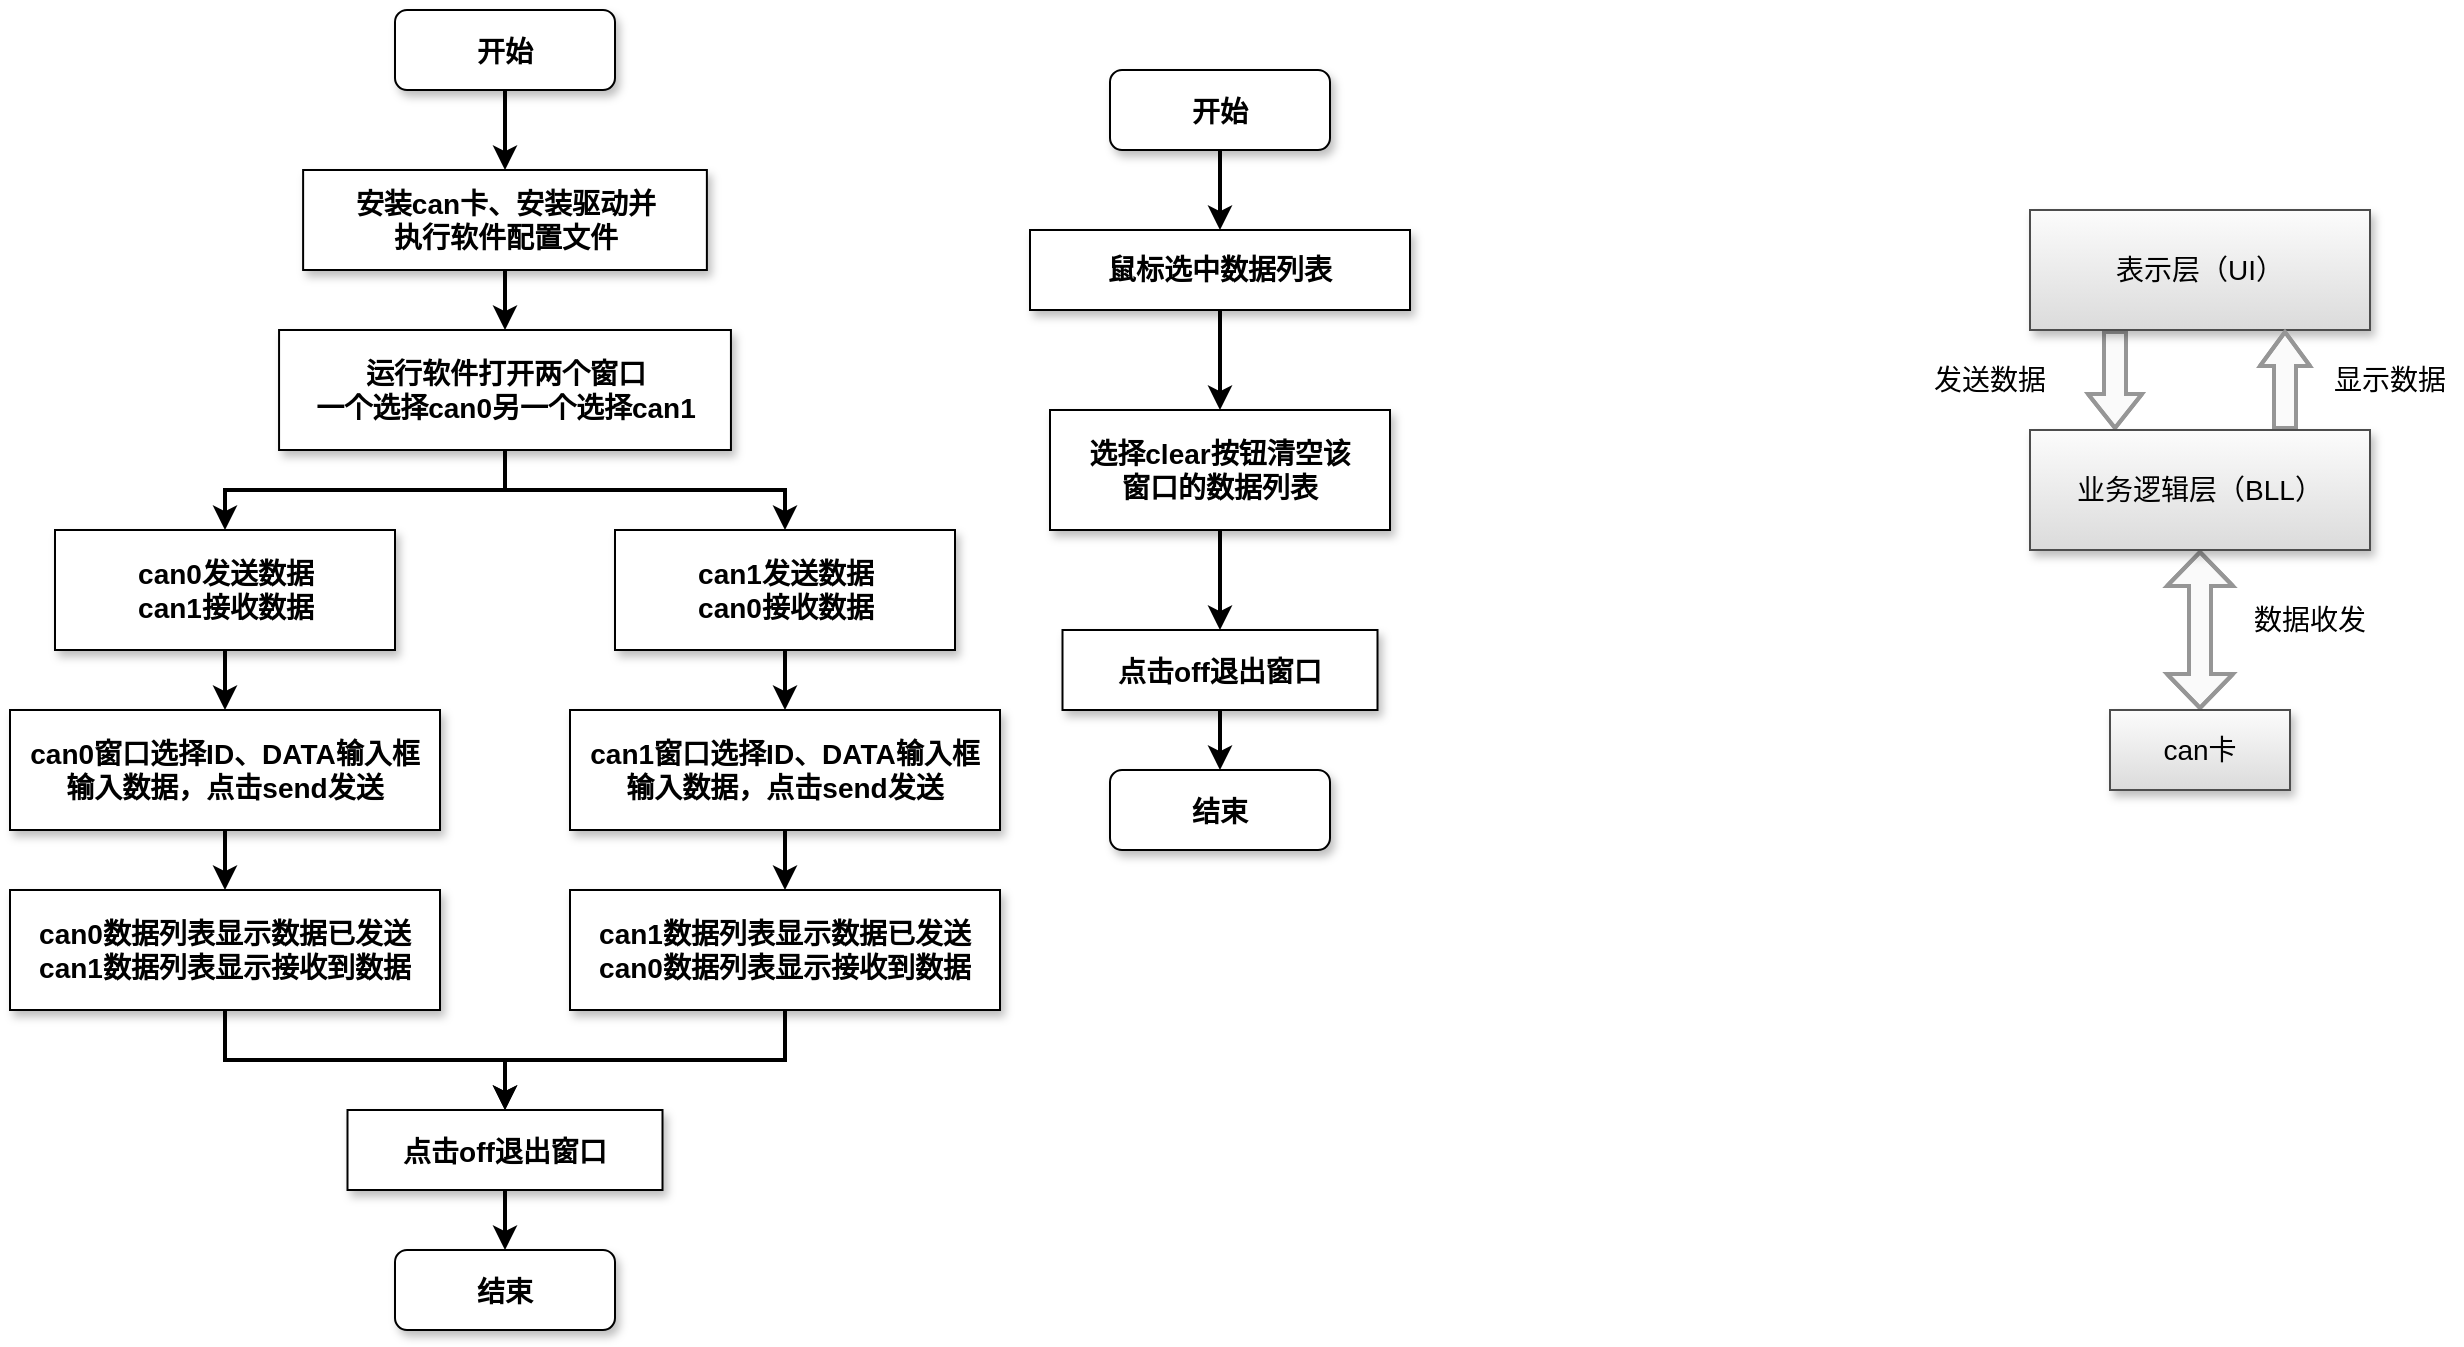<mxfile version="15.8.3" type="github">
  <diagram name="Page-1" id="97916047-d0de-89f5-080d-49f4d83e522f">
    <mxGraphModel dx="1422" dy="784" grid="1" gridSize="10" guides="1" tooltips="1" connect="1" arrows="1" fold="1" page="1" pageScale="1.5" pageWidth="1169" pageHeight="827" background="none" math="0" shadow="0">
      <root>
        <mxCell id="0" />
        <mxCell id="1" parent="0" />
        <mxCell id="9yprz6wRxJ_ttCHADu7k-56" style="edgeStyle=elbowEdgeStyle;rounded=0;orthogonalLoop=1;jettySize=auto;html=1;exitX=0.5;exitY=1;exitDx=0;exitDy=0;entryX=0.5;entryY=0;entryDx=0;entryDy=0;fontSize=14;elbow=vertical;strokeWidth=2;" edge="1" parent="1" source="7" target="9yprz6wRxJ_ttCHADu7k-55">
          <mxGeometry relative="1" as="geometry" />
        </mxCell>
        <mxCell id="7" value="开始" style="rounded=1;shadow=1;fontStyle=1;fontSize=14;" parent="1" vertex="1">
          <mxGeometry x="222.5" y="50" width="110" height="40" as="geometry" />
        </mxCell>
        <mxCell id="9yprz6wRxJ_ttCHADu7k-58" style="edgeStyle=elbowEdgeStyle;rounded=0;orthogonalLoop=1;jettySize=auto;elbow=vertical;html=1;exitX=0.5;exitY=1;exitDx=0;exitDy=0;entryX=0.5;entryY=0;entryDx=0;entryDy=0;fontSize=14;strokeWidth=2;" edge="1" parent="1" source="9yprz6wRxJ_ttCHADu7k-55" target="9yprz6wRxJ_ttCHADu7k-57">
          <mxGeometry relative="1" as="geometry" />
        </mxCell>
        <mxCell id="9yprz6wRxJ_ttCHADu7k-55" value="&lt;font style=&quot;font-size: 14px&quot;&gt;&lt;b&gt;安装can卡、安装驱动并&lt;br&gt;执行软件配置文件&lt;/b&gt;&lt;/font&gt;" style="rounded=0;whiteSpace=wrap;html=1;shadow=1;" vertex="1" parent="1">
          <mxGeometry x="176.56" y="130" width="201.88" height="50" as="geometry" />
        </mxCell>
        <mxCell id="9yprz6wRxJ_ttCHADu7k-62" style="edgeStyle=elbowEdgeStyle;rounded=0;orthogonalLoop=1;jettySize=auto;elbow=vertical;html=1;exitX=0.5;exitY=1;exitDx=0;exitDy=0;entryX=0.5;entryY=0;entryDx=0;entryDy=0;fontSize=14;strokeWidth=2;" edge="1" parent="1" source="9yprz6wRxJ_ttCHADu7k-57" target="9yprz6wRxJ_ttCHADu7k-59">
          <mxGeometry relative="1" as="geometry" />
        </mxCell>
        <mxCell id="9yprz6wRxJ_ttCHADu7k-63" style="edgeStyle=elbowEdgeStyle;rounded=0;orthogonalLoop=1;jettySize=auto;elbow=vertical;html=1;exitX=0.5;exitY=1;exitDx=0;exitDy=0;fontSize=14;strokeWidth=2;" edge="1" parent="1" source="9yprz6wRxJ_ttCHADu7k-57" target="9yprz6wRxJ_ttCHADu7k-61">
          <mxGeometry relative="1" as="geometry" />
        </mxCell>
        <mxCell id="9yprz6wRxJ_ttCHADu7k-57" value="&lt;span style=&quot;font-size: 14px&quot;&gt;&lt;b&gt;运行软件打开两个窗口&lt;br&gt;一个选择can0另一个选择can1&lt;/b&gt;&lt;/span&gt;" style="rounded=0;whiteSpace=wrap;html=1;shadow=1;" vertex="1" parent="1">
          <mxGeometry x="164.53" y="210" width="225.94" height="60" as="geometry" />
        </mxCell>
        <mxCell id="9yprz6wRxJ_ttCHADu7k-66" style="edgeStyle=elbowEdgeStyle;rounded=0;orthogonalLoop=1;jettySize=auto;elbow=vertical;html=1;exitX=0.5;exitY=1;exitDx=0;exitDy=0;entryX=0.5;entryY=0;entryDx=0;entryDy=0;fontSize=14;strokeWidth=2;" edge="1" parent="1" source="9yprz6wRxJ_ttCHADu7k-59" target="9yprz6wRxJ_ttCHADu7k-64">
          <mxGeometry relative="1" as="geometry" />
        </mxCell>
        <mxCell id="9yprz6wRxJ_ttCHADu7k-59" value="&lt;span style=&quot;font-size: 14px&quot;&gt;&lt;b&gt;can0发送数据&lt;br&gt;can1接收数据&lt;/b&gt;&lt;/span&gt;" style="rounded=0;whiteSpace=wrap;html=1;shadow=1;" vertex="1" parent="1">
          <mxGeometry x="52.5" y="310" width="170" height="60" as="geometry" />
        </mxCell>
        <mxCell id="9yprz6wRxJ_ttCHADu7k-67" style="edgeStyle=elbowEdgeStyle;rounded=0;orthogonalLoop=1;jettySize=auto;elbow=vertical;html=1;exitX=0.5;exitY=1;exitDx=0;exitDy=0;entryX=0.5;entryY=0;entryDx=0;entryDy=0;fontSize=14;strokeWidth=2;" edge="1" parent="1" source="9yprz6wRxJ_ttCHADu7k-61" target="9yprz6wRxJ_ttCHADu7k-65">
          <mxGeometry relative="1" as="geometry" />
        </mxCell>
        <mxCell id="9yprz6wRxJ_ttCHADu7k-61" value="&lt;span style=&quot;font-size: 14px&quot;&gt;&lt;b&gt;can1发送数据&lt;br&gt;can0接收数据&lt;/b&gt;&lt;/span&gt;" style="rounded=0;whiteSpace=wrap;html=1;shadow=1;" vertex="1" parent="1">
          <mxGeometry x="332.5" y="310" width="170" height="60" as="geometry" />
        </mxCell>
        <mxCell id="9yprz6wRxJ_ttCHADu7k-70" style="edgeStyle=elbowEdgeStyle;rounded=0;orthogonalLoop=1;jettySize=auto;elbow=vertical;html=1;exitX=0.5;exitY=1;exitDx=0;exitDy=0;entryX=0.5;entryY=0;entryDx=0;entryDy=0;fontSize=14;strokeWidth=2;" edge="1" parent="1" source="9yprz6wRxJ_ttCHADu7k-64" target="9yprz6wRxJ_ttCHADu7k-68">
          <mxGeometry relative="1" as="geometry" />
        </mxCell>
        <mxCell id="9yprz6wRxJ_ttCHADu7k-64" value="&lt;span style=&quot;font-size: 14px&quot;&gt;&lt;b&gt;can0窗口选择ID、DATA输入框&lt;br&gt;输入数据，点击send发送&lt;/b&gt;&lt;/span&gt;" style="rounded=0;whiteSpace=wrap;html=1;shadow=1;" vertex="1" parent="1">
          <mxGeometry x="30" y="400" width="215" height="60" as="geometry" />
        </mxCell>
        <mxCell id="9yprz6wRxJ_ttCHADu7k-71" style="edgeStyle=elbowEdgeStyle;rounded=0;orthogonalLoop=1;jettySize=auto;elbow=vertical;html=1;exitX=0.5;exitY=1;exitDx=0;exitDy=0;entryX=0.5;entryY=0;entryDx=0;entryDy=0;fontSize=14;strokeWidth=2;" edge="1" parent="1" source="9yprz6wRxJ_ttCHADu7k-65" target="9yprz6wRxJ_ttCHADu7k-69">
          <mxGeometry relative="1" as="geometry" />
        </mxCell>
        <mxCell id="9yprz6wRxJ_ttCHADu7k-65" value="&lt;span style=&quot;font-size: 14px&quot;&gt;&lt;b&gt;can1窗口选择ID、DATA输入框&lt;br&gt;输入数据，点击send发送&lt;/b&gt;&lt;/span&gt;" style="rounded=0;whiteSpace=wrap;html=1;shadow=1;" vertex="1" parent="1">
          <mxGeometry x="310" y="400" width="215" height="60" as="geometry" />
        </mxCell>
        <mxCell id="9yprz6wRxJ_ttCHADu7k-74" style="edgeStyle=elbowEdgeStyle;rounded=0;orthogonalLoop=1;jettySize=auto;elbow=vertical;html=1;exitX=0.5;exitY=1;exitDx=0;exitDy=0;fontSize=14;strokeWidth=2;entryX=0.5;entryY=0;entryDx=0;entryDy=0;" edge="1" parent="1" source="9yprz6wRxJ_ttCHADu7k-68" target="9yprz6wRxJ_ttCHADu7k-87">
          <mxGeometry relative="1" as="geometry">
            <mxPoint x="277.5" y="590" as="targetPoint" />
          </mxGeometry>
        </mxCell>
        <mxCell id="9yprz6wRxJ_ttCHADu7k-68" value="&lt;span style=&quot;font-size: 14px&quot;&gt;&lt;b&gt;can0数据列表显示数据已发送&lt;br&gt;can1数据列表显示接收到数据&lt;/b&gt;&lt;/span&gt;" style="rounded=0;whiteSpace=wrap;html=1;shadow=1;" vertex="1" parent="1">
          <mxGeometry x="30" y="490" width="215" height="60" as="geometry" />
        </mxCell>
        <mxCell id="9yprz6wRxJ_ttCHADu7k-75" style="edgeStyle=elbowEdgeStyle;rounded=0;orthogonalLoop=1;jettySize=auto;elbow=vertical;html=1;exitX=0.5;exitY=1;exitDx=0;exitDy=0;fontSize=14;strokeWidth=2;entryX=0.5;entryY=0;entryDx=0;entryDy=0;" edge="1" parent="1" source="9yprz6wRxJ_ttCHADu7k-69" target="9yprz6wRxJ_ttCHADu7k-87">
          <mxGeometry relative="1" as="geometry">
            <mxPoint x="277.5" y="580" as="targetPoint" />
          </mxGeometry>
        </mxCell>
        <mxCell id="9yprz6wRxJ_ttCHADu7k-69" value="&lt;span style=&quot;font-size: 14px&quot;&gt;&lt;b&gt;can1数据列表显示数据已发送&lt;br&gt;can0数据列表显示接收到数据&lt;/b&gt;&lt;/span&gt;" style="rounded=0;whiteSpace=wrap;html=1;shadow=1;" vertex="1" parent="1">
          <mxGeometry x="310" y="490" width="215" height="60" as="geometry" />
        </mxCell>
        <mxCell id="9yprz6wRxJ_ttCHADu7k-90" style="edgeStyle=elbowEdgeStyle;rounded=0;orthogonalLoop=1;jettySize=auto;elbow=vertical;html=1;exitX=0.5;exitY=1;exitDx=0;exitDy=0;fontSize=14;strokeWidth=2;" edge="1" parent="1" source="9yprz6wRxJ_ttCHADu7k-76" target="9yprz6wRxJ_ttCHADu7k-79">
          <mxGeometry relative="1" as="geometry" />
        </mxCell>
        <mxCell id="9yprz6wRxJ_ttCHADu7k-76" value="&lt;span style=&quot;font-size: 14px&quot;&gt;&lt;b&gt;鼠标选中数据列表&lt;/b&gt;&lt;/span&gt;" style="rounded=0;whiteSpace=wrap;html=1;shadow=1;" vertex="1" parent="1">
          <mxGeometry x="540" y="160" width="190" height="40" as="geometry" />
        </mxCell>
        <mxCell id="9yprz6wRxJ_ttCHADu7k-98" style="edgeStyle=elbowEdgeStyle;rounded=0;orthogonalLoop=1;jettySize=auto;elbow=vertical;html=1;exitX=0.5;exitY=1;exitDx=0;exitDy=0;entryX=0.5;entryY=0;entryDx=0;entryDy=0;fontSize=14;strokeWidth=2;" edge="1" parent="1" source="9yprz6wRxJ_ttCHADu7k-79" target="9yprz6wRxJ_ttCHADu7k-97">
          <mxGeometry relative="1" as="geometry" />
        </mxCell>
        <mxCell id="9yprz6wRxJ_ttCHADu7k-79" value="&lt;span style=&quot;font-size: 14px&quot;&gt;&lt;b&gt;选择clear按钮清空该&lt;br&gt;窗口的数据列表&lt;/b&gt;&lt;/span&gt;&lt;span style=&quot;color: rgba(0 , 0 , 0 , 0) ; font-family: monospace ; font-size: 0px&quot;&gt;%3CmxGraphModel%3E%3Croot%3E%3CmxCell%20id%3D%220%22%2F%3E%3CmxCell%20id%3D%221%22%20parent%3D%220%22%2F%3E%3CmxCell%20id%3D%222%22%20value%3D%22%26lt%3Bspan%20style%3D%26quot%3Bfont-size%3A%2014px%26quot%3B%26gt%3B%26lt%3Bb%26gt%3B%E9%BC%A0%E6%A0%87%E9%80%89%E6%8B%A9%E6%95%B0%E6%8D%AE%E5%88%97%E8%A1%A8%26lt%3B%2Fb%26gt%3B%26lt%3B%2Fspan%26gt%3B%22%20style%3D%22rounded%3D0%3BwhiteSpace%3Dwrap%3Bhtml%3D1%3Bshadow%3D1%3B%22%20vertex%3D%221%22%20parent%3D%221%22%3E%3CmxGeometry%20x%3D%22510%22%20y%3D%22780%22%20width%3D%22190%22%20height%3D%2260%22%20as%3D%22geometry%22%2F%3E%3C%2FmxCell%3E%3C%2Froot%3E%3C%2FmxGraphModel%3E&lt;/span&gt;&lt;span style=&quot;color: rgba(0 , 0 , 0 , 0) ; font-family: monospace ; font-size: 0px&quot;&gt;%3CmxGraphModel%3E%3Croot%3E%3CmxCell%20id%3D%220%22%2F%3E%3CmxCell%20id%3D%221%22%20parent%3D%220%22%2F%3E%3CmxCell%20id%3D%222%22%20value%3D%22%26lt%3Bspan%20style%3D%26quot%3Bfont-size%3A%2014px%26quot%3B%26gt%3B%26lt%3Bb%26gt%3B%E9%BC%A0%E6%A0%87%E9%80%89%E6%8B%A9%E6%95%B0%E6%8D%AE%E5%88%97%E8%A1%A8%26lt%3B%2Fb%26gt%3B%26lt%3B%2Fspan%26gt%3B%22%20style%3D%22rounded%3D0%3BwhiteSpace%3Dwrap%3Bhtml%3D1%3Bshadow%3D1%3B%22%20vertex%3D%221%22%20parent%3D%221%22%3E%3CmxGeometry%20x%3D%22510%22%20y%3D%22780%22%20width%3D%22190%22%20height%3D%2260%22%20as%3D%22geometry%22%2F%3E%3C%2FmxCell%3E%3C%2Froot%3E%3C%2FmxGraphModel%3E&lt;/span&gt;" style="rounded=0;whiteSpace=wrap;html=1;shadow=1;" vertex="1" parent="1">
          <mxGeometry x="550" y="250" width="170" height="60" as="geometry" />
        </mxCell>
        <mxCell id="9yprz6wRxJ_ttCHADu7k-94" style="edgeStyle=elbowEdgeStyle;rounded=0;orthogonalLoop=1;jettySize=auto;elbow=vertical;html=1;exitX=0.5;exitY=1;exitDx=0;exitDy=0;entryX=0.5;entryY=0;entryDx=0;entryDy=0;fontSize=14;strokeWidth=2;" edge="1" parent="1" source="9yprz6wRxJ_ttCHADu7k-87" target="9yprz6wRxJ_ttCHADu7k-93">
          <mxGeometry relative="1" as="geometry" />
        </mxCell>
        <mxCell id="9yprz6wRxJ_ttCHADu7k-87" value="点击off退出窗口" style="rounded=0;shadow=1;fontStyle=1;fontSize=14;" vertex="1" parent="1">
          <mxGeometry x="198.75" y="600" width="157.5" height="40" as="geometry" />
        </mxCell>
        <mxCell id="9yprz6wRxJ_ttCHADu7k-92" style="edgeStyle=elbowEdgeStyle;rounded=0;orthogonalLoop=1;jettySize=auto;elbow=vertical;html=1;exitX=0.5;exitY=1;exitDx=0;exitDy=0;entryX=0.5;entryY=0;entryDx=0;entryDy=0;fontSize=14;strokeWidth=2;" edge="1" parent="1" source="9yprz6wRxJ_ttCHADu7k-88" target="9yprz6wRxJ_ttCHADu7k-76">
          <mxGeometry relative="1" as="geometry" />
        </mxCell>
        <mxCell id="9yprz6wRxJ_ttCHADu7k-88" value="开始" style="rounded=1;shadow=1;fontStyle=1;fontSize=14;" vertex="1" parent="1">
          <mxGeometry x="580" y="80" width="110" height="40" as="geometry" />
        </mxCell>
        <mxCell id="9yprz6wRxJ_ttCHADu7k-93" value="结束" style="rounded=1;shadow=1;fontStyle=1;fontSize=14;" vertex="1" parent="1">
          <mxGeometry x="222.5" y="670" width="110" height="40" as="geometry" />
        </mxCell>
        <mxCell id="9yprz6wRxJ_ttCHADu7k-96" value="结束" style="rounded=1;shadow=1;fontStyle=1;fontSize=14;" vertex="1" parent="1">
          <mxGeometry x="580" y="430" width="110" height="40" as="geometry" />
        </mxCell>
        <mxCell id="9yprz6wRxJ_ttCHADu7k-100" style="edgeStyle=elbowEdgeStyle;rounded=0;orthogonalLoop=1;jettySize=auto;elbow=vertical;html=1;exitX=0.5;exitY=1;exitDx=0;exitDy=0;fontSize=14;strokeWidth=2;" edge="1" parent="1" source="9yprz6wRxJ_ttCHADu7k-97" target="9yprz6wRxJ_ttCHADu7k-96">
          <mxGeometry relative="1" as="geometry" />
        </mxCell>
        <mxCell id="9yprz6wRxJ_ttCHADu7k-97" value="点击off退出窗口" style="rounded=0;shadow=1;fontStyle=1;fontSize=14;" vertex="1" parent="1">
          <mxGeometry x="556.25" y="360" width="157.5" height="40" as="geometry" />
        </mxCell>
        <mxCell id="9yprz6wRxJ_ttCHADu7k-106" style="edgeStyle=elbowEdgeStyle;rounded=0;orthogonalLoop=1;jettySize=auto;elbow=vertical;html=1;exitX=0.25;exitY=1;exitDx=0;exitDy=0;entryX=0.25;entryY=0;entryDx=0;entryDy=0;fontSize=14;strokeWidth=2;shape=flexArrow;strokeColor=#969696;fillColor=#FAFAFA;endWidth=14;endSize=5;startSize=5;" edge="1" parent="1" source="9yprz6wRxJ_ttCHADu7k-101" target="9yprz6wRxJ_ttCHADu7k-102">
          <mxGeometry relative="1" as="geometry">
            <Array as="points">
              <mxPoint x="1083" y="230" />
            </Array>
          </mxGeometry>
        </mxCell>
        <mxCell id="9yprz6wRxJ_ttCHADu7k-101" value="表示层（UI）" style="rounded=0;whiteSpace=wrap;html=1;shadow=1;fontSize=14;fillColor=#FCFCFC;strokeColor=#4D4D4D;gradientColor=#DBDBDB;" vertex="1" parent="1">
          <mxGeometry x="1040" y="150" width="170" height="60" as="geometry" />
        </mxCell>
        <mxCell id="9yprz6wRxJ_ttCHADu7k-107" style="edgeStyle=elbowEdgeStyle;rounded=0;orthogonalLoop=1;jettySize=auto;elbow=vertical;html=1;exitX=0.75;exitY=0;exitDx=0;exitDy=0;fontSize=14;strokeWidth=2;entryX=0.75;entryY=1;entryDx=0;entryDy=0;shape=flexArrow;fillColor=#FAFAFA;strokeColor=#969696;endWidth=12;endSize=5;" edge="1" parent="1" source="9yprz6wRxJ_ttCHADu7k-102" target="9yprz6wRxJ_ttCHADu7k-101">
          <mxGeometry relative="1" as="geometry" />
        </mxCell>
        <mxCell id="9yprz6wRxJ_ttCHADu7k-111" value="" style="edgeStyle=elbowEdgeStyle;shape=flexArrow;rounded=0;orthogonalLoop=1;jettySize=auto;elbow=vertical;html=1;fontSize=14;strokeColor=#969696;strokeWidth=2;fillColor=#FAFAFA;startArrow=block;endSize=5;startSize=5;" edge="1" parent="1" source="9yprz6wRxJ_ttCHADu7k-102" target="9yprz6wRxJ_ttCHADu7k-103">
          <mxGeometry relative="1" as="geometry" />
        </mxCell>
        <mxCell id="9yprz6wRxJ_ttCHADu7k-102" value="业务逻辑层（BLL）" style="rounded=0;whiteSpace=wrap;html=1;shadow=1;fontSize=14;fillColor=#FCFCFC;strokeColor=#4D4D4D;gradientColor=#DBDBDB;" vertex="1" parent="1">
          <mxGeometry x="1040" y="260" width="170" height="60" as="geometry" />
        </mxCell>
        <mxCell id="9yprz6wRxJ_ttCHADu7k-103" value="can卡" style="rounded=0;whiteSpace=wrap;html=1;shadow=1;fontSize=14;fillColor=#FCFCFC;strokeColor=#4D4D4D;gradientColor=#DBDBDB;" vertex="1" parent="1">
          <mxGeometry x="1080" y="400" width="90" height="40" as="geometry" />
        </mxCell>
        <mxCell id="9yprz6wRxJ_ttCHADu7k-112" value="发送数据" style="text;html=1;strokeColor=none;fillColor=none;align=center;verticalAlign=middle;whiteSpace=wrap;rounded=0;shadow=1;fontSize=14;" vertex="1" parent="1">
          <mxGeometry x="990" y="220" width="60" height="30" as="geometry" />
        </mxCell>
        <mxCell id="9yprz6wRxJ_ttCHADu7k-113" value="数据收发" style="text;html=1;strokeColor=none;fillColor=none;align=center;verticalAlign=middle;whiteSpace=wrap;rounded=0;shadow=1;fontSize=14;" vertex="1" parent="1">
          <mxGeometry x="1150" y="340" width="60" height="30" as="geometry" />
        </mxCell>
        <mxCell id="9yprz6wRxJ_ttCHADu7k-114" value="显示数据" style="text;html=1;strokeColor=none;fillColor=none;align=center;verticalAlign=middle;whiteSpace=wrap;rounded=0;shadow=1;fontSize=14;" vertex="1" parent="1">
          <mxGeometry x="1190" y="220" width="60" height="30" as="geometry" />
        </mxCell>
      </root>
    </mxGraphModel>
  </diagram>
</mxfile>
